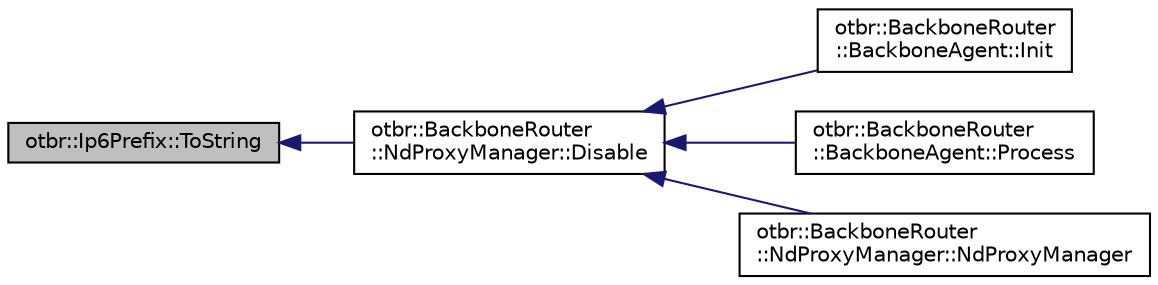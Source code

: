 digraph "otbr::Ip6Prefix::ToString"
{
  edge [fontname="Helvetica",fontsize="10",labelfontname="Helvetica",labelfontsize="10"];
  node [fontname="Helvetica",fontsize="10",shape=record];
  rankdir="LR";
  Node10 [label="otbr::Ip6Prefix::ToString",height=0.2,width=0.4,color="black", fillcolor="grey75", style="filled", fontcolor="black"];
  Node10 -> Node11 [dir="back",color="midnightblue",fontsize="10",style="solid",fontname="Helvetica"];
  Node11 [label="otbr::BackboneRouter\l::NdProxyManager::Disable",height=0.2,width=0.4,color="black", fillcolor="white", style="filled",URL="$d8/d58/classotbr_1_1BackboneRouter_1_1NdProxyManager.html#ab6c1a0c0b562c1b9328d0a9a90695c7f",tooltip="This method disables the ND Proxy manager. "];
  Node11 -> Node12 [dir="back",color="midnightblue",fontsize="10",style="solid",fontname="Helvetica"];
  Node12 [label="otbr::BackboneRouter\l::BackboneAgent::Init",height=0.2,width=0.4,color="black", fillcolor="white", style="filled",URL="$da/d5a/classotbr_1_1BackboneRouter_1_1BackboneAgent.html#adba1dbc71363fdd10b5454293f6cfa05",tooltip="This method initializes the Backbone agent. "];
  Node11 -> Node13 [dir="back",color="midnightblue",fontsize="10",style="solid",fontname="Helvetica"];
  Node13 [label="otbr::BackboneRouter\l::BackboneAgent::Process",height=0.2,width=0.4,color="black", fillcolor="white", style="filled",URL="$da/d5a/classotbr_1_1BackboneRouter_1_1BackboneAgent.html#a929098fffbd0e74ec1471a3d8f80e120",tooltip="This method performs border agent processing. "];
  Node11 -> Node14 [dir="back",color="midnightblue",fontsize="10",style="solid",fontname="Helvetica"];
  Node14 [label="otbr::BackboneRouter\l::NdProxyManager::NdProxyManager",height=0.2,width=0.4,color="black", fillcolor="white", style="filled",URL="$d8/d58/classotbr_1_1BackboneRouter_1_1NdProxyManager.html#a76a903dbbdb43d1af0c0dd234cf97848",tooltip="This constructor initializes a NdProxyManager instance. "];
}
